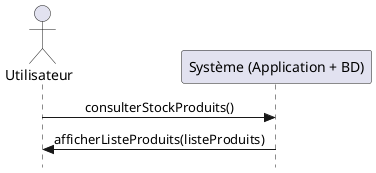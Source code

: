 @startuml dss_cu3
skinparam style strictuml
skinparam defaultfontname Verdana
skinparam sequence {
    MessageAlign center
}

actor Utilisateur as user
participant "Système (Application + BD)" as system

user -> system : consulterStockProduits()
system -> user : afficherListeProduits(listeProduits)
@enduml
